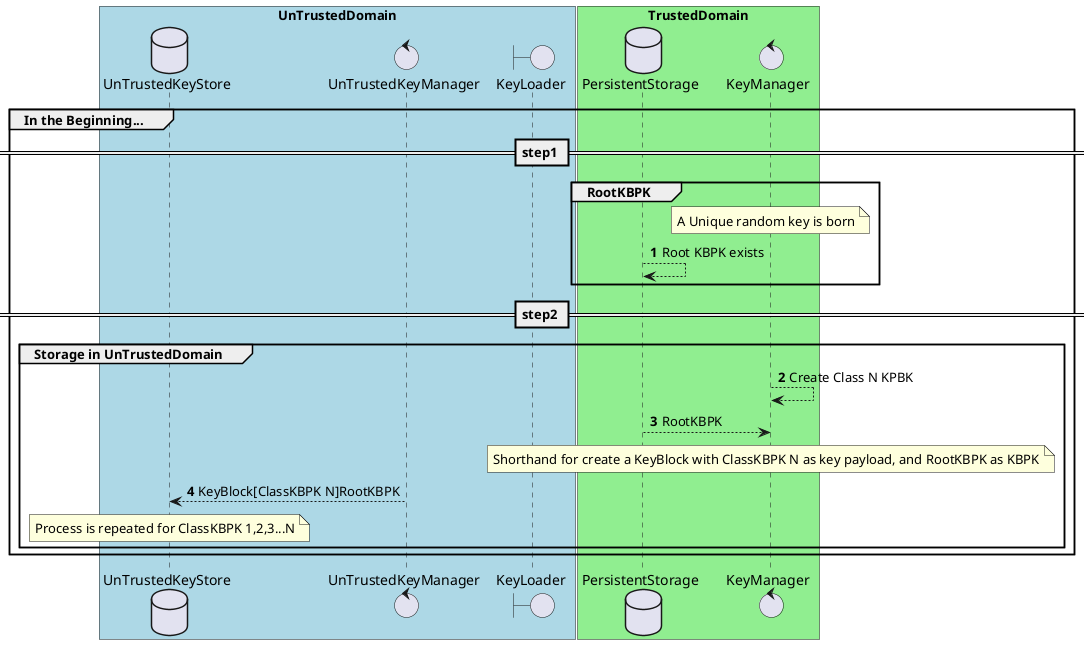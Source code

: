 @startuml


autonumber
box "UnTrustedDomain" #LightBlue
	database UnTrustedKeyStore as UKS
	control UnTrustedKeyManager as UKM
    boundary KeyLoader as KL
end box

box "TrustedDomain" #LightGreen
	database PersistentStorage as KS
    control KeyManager as KM

end box


group In the Beginning...
== step1 ==

    group RootKBPK    
        note over KM: A Unique random key is born
        KS --> KS: Root KBPK exists
    end
== step2 ==

    group Storage in UnTrustedDomain 
        KM --> KM: Create Class N KPBK
        KS --> KM: RootKBPK 
        note over KM: Shorthand for create a KeyBlock with ClassKBPK N as key payload, and RootKBPK as KBPK
        UKM --> UKS: KeyBlock[ClassKBPK N]RootKBPK        
        note over UKS: Process is repeated for ClassKBPK 1,2,3...N 
    end
end 

@enduml
